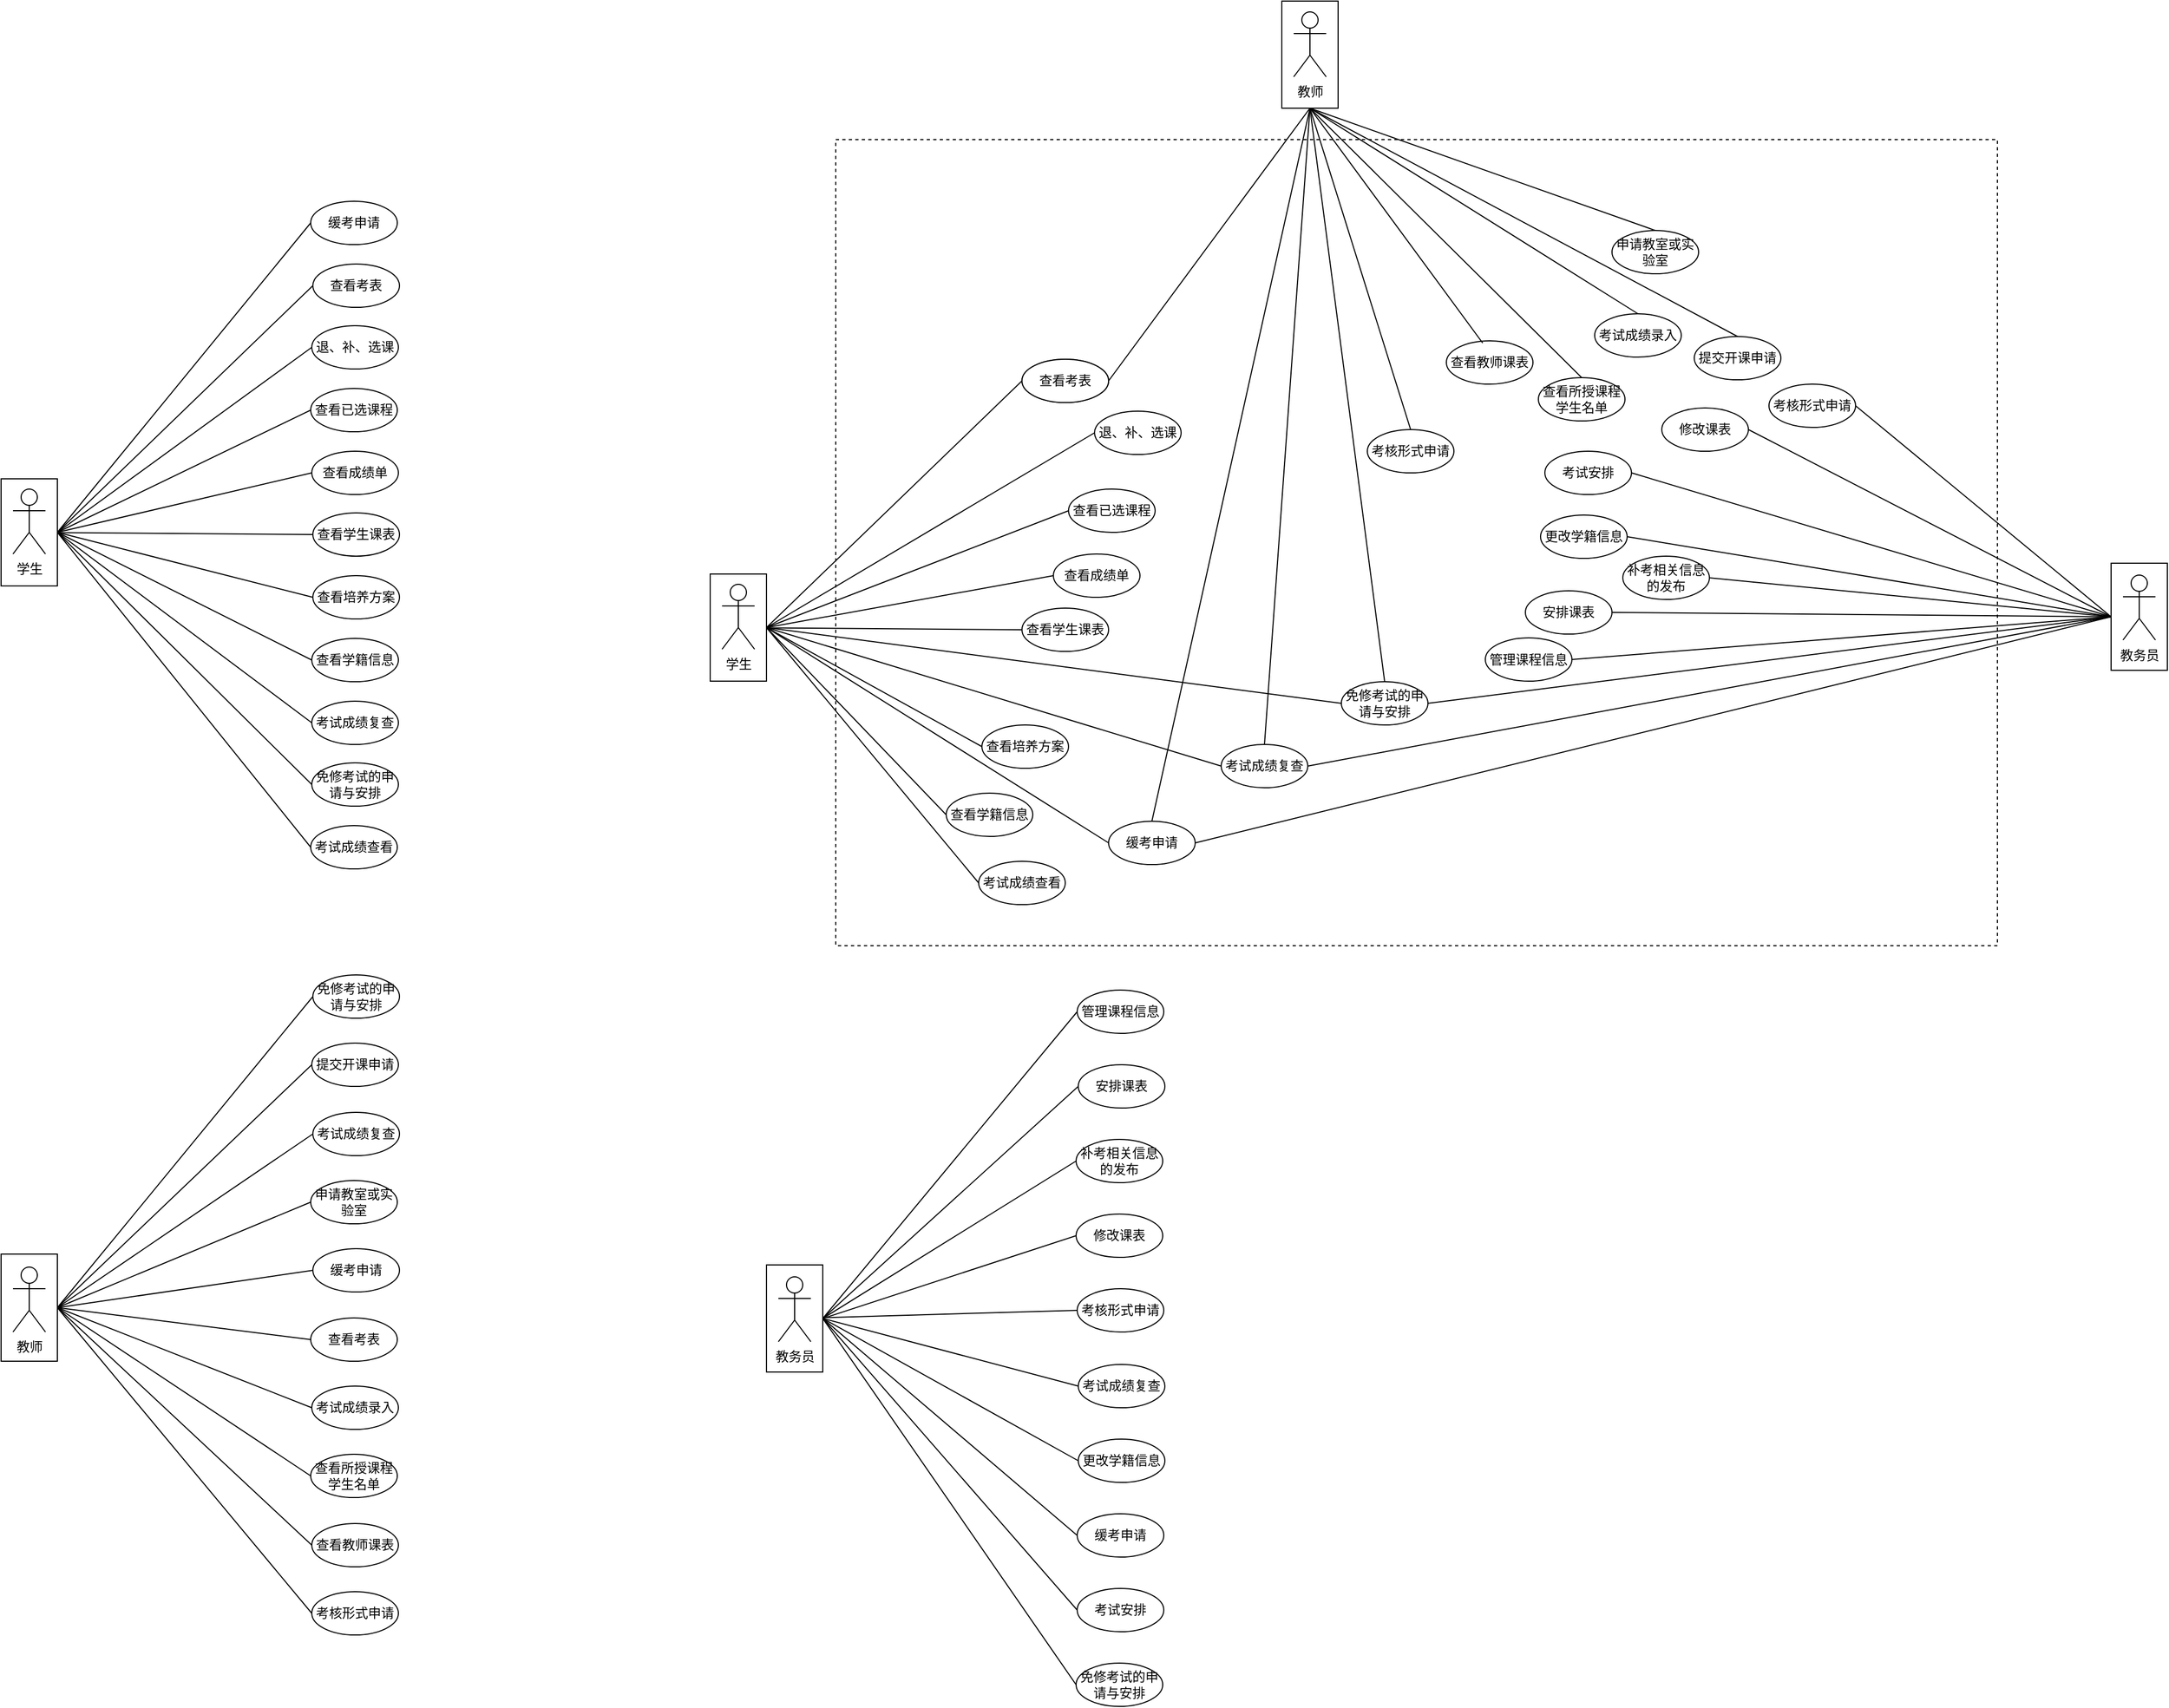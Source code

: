 <mxfile version="14.1.1" type="device"><diagram id="Uk2yM5I7msm4hZq6CL0F" name="Page-1"><mxGraphModel dx="3850" dy="2245" grid="0" gridSize="10" guides="1" tooltips="1" connect="1" arrows="1" fold="1" page="0" pageScale="1" pageWidth="827" pageHeight="1169" math="0" shadow="0"><root><mxCell id="0"/><mxCell id="1" parent="0"/><mxCell id="kk_BrQVL0HhTNiZQEXrp-190" value="" style="rounded=0;whiteSpace=wrap;html=1;gradientColor=none;dashed=1;" vertex="1" parent="1"><mxGeometry x="-1246" y="-783" width="1073" height="745" as="geometry"/></mxCell><mxCell id="kk_BrQVL0HhTNiZQEXrp-70" value="" style="rounded=0;whiteSpace=wrap;html=1;gradientColor=none;" vertex="1" parent="1"><mxGeometry x="-1310" y="257" width="52" height="99" as="geometry"/></mxCell><mxCell id="kk_BrQVL0HhTNiZQEXrp-68" value="" style="rounded=0;whiteSpace=wrap;html=1;gradientColor=none;" vertex="1" parent="1"><mxGeometry x="-2017" y="-469.5" width="52" height="99" as="geometry"/></mxCell><mxCell id="kk_BrQVL0HhTNiZQEXrp-57" value="" style="rounded=0;whiteSpace=wrap;html=1;gradientColor=none;" vertex="1" parent="1"><mxGeometry x="-2017" y="247" width="52" height="99" as="geometry"/></mxCell><mxCell id="kk_BrQVL0HhTNiZQEXrp-1" value="学生&lt;br&gt;" style="shape=umlActor;verticalLabelPosition=bottom;verticalAlign=top;html=1;outlineConnect=0;" vertex="1" parent="1"><mxGeometry x="-2006" y="-460" width="30" height="60" as="geometry"/></mxCell><mxCell id="kk_BrQVL0HhTNiZQEXrp-3" value="教师&lt;br&gt;" style="shape=umlActor;verticalLabelPosition=bottom;verticalAlign=top;html=1;outlineConnect=0;" vertex="1" parent="1"><mxGeometry x="-2006" y="259" width="30" height="60" as="geometry"/></mxCell><mxCell id="kk_BrQVL0HhTNiZQEXrp-5" value="教务员" style="shape=umlActor;verticalLabelPosition=bottom;verticalAlign=top;html=1;outlineConnect=0;" vertex="1" parent="1"><mxGeometry x="-1299" y="268" width="30" height="60" as="geometry"/></mxCell><mxCell id="kk_BrQVL0HhTNiZQEXrp-6" value="退、补、选课" style="ellipse;whiteSpace=wrap;html=1;" vertex="1" parent="1"><mxGeometry x="-1730" y="-611" width="80" height="40" as="geometry"/></mxCell><mxCell id="kk_BrQVL0HhTNiZQEXrp-7" value="查看已选课程" style="ellipse;whiteSpace=wrap;html=1;" vertex="1" parent="1"><mxGeometry x="-1731" y="-553" width="80" height="40" as="geometry"/></mxCell><mxCell id="kk_BrQVL0HhTNiZQEXrp-8" value="申请教室或实验室" style="ellipse;whiteSpace=wrap;html=1;flipV=1;flipH=0;" vertex="1" parent="1"><mxGeometry x="-1731" y="179" width="80" height="40" as="geometry"/></mxCell><mxCell id="kk_BrQVL0HhTNiZQEXrp-9" value="管理课程信息" style="ellipse;whiteSpace=wrap;html=1;" vertex="1" parent="1"><mxGeometry x="-1023" y="3" width="80" height="40" as="geometry"/></mxCell><mxCell id="kk_BrQVL0HhTNiZQEXrp-10" value="提交开课申请" style="ellipse;whiteSpace=wrap;html=1;flipV=1;flipH=0;" vertex="1" parent="1"><mxGeometry x="-1730" y="52" width="80" height="40" as="geometry"/></mxCell><mxCell id="kk_BrQVL0HhTNiZQEXrp-11" value="安排课表" style="ellipse;whiteSpace=wrap;html=1;" vertex="1" parent="1"><mxGeometry x="-1022" y="72" width="80" height="40" as="geometry"/></mxCell><mxCell id="kk_BrQVL0HhTNiZQEXrp-12" value="查看所授课程学生名单" style="ellipse;whiteSpace=wrap;html=1;flipV=1;flipH=0;" vertex="1" parent="1"><mxGeometry x="-1731" y="432" width="80" height="40" as="geometry"/></mxCell><mxCell id="kk_BrQVL0HhTNiZQEXrp-14" value="查看学生课表&lt;span style=&quot;color: rgba(0 , 0 , 0 , 0) ; font-family: monospace ; font-size: 0px&quot;&gt;%3CmxGraphModel%3E%3Croot%3E%3CmxCell%20id%3D%220%22%2F%3E%3CmxCell%20id%3D%221%22%20parent%3D%220%22%2F%3E%3CmxCell%20id%3D%222%22%20value%3D%22%E5%AE%89%E6%8E%92%E8%AF%BE%E8%A1%A8%22%20style%3D%22ellipse%3BwhiteSpace%3Dwrap%3Bhtml%3D1%3B%22%20vertex%3D%221%22%20parent%3D%221%22%3E%3CmxGeometry%20x%3D%22-1761%22%20y%3D%2236%22%20width%3D%2280%22%20height%3D%2240%22%20as%3D%22geometry%22%2F%3E%3C%2FmxCell%3E%3C%2Froot%3E%3C%2FmxGraphModel%3E&lt;/span&gt;" style="ellipse;whiteSpace=wrap;html=1;" vertex="1" parent="1"><mxGeometry x="-1729" y="-438" width="80" height="40" as="geometry"/></mxCell><mxCell id="kk_BrQVL0HhTNiZQEXrp-15" value="查看教师课表" style="ellipse;whiteSpace=wrap;html=1;flipV=1;flipH=0;" vertex="1" parent="1"><mxGeometry x="-1730" y="496" width="80" height="40" as="geometry"/></mxCell><mxCell id="kk_BrQVL0HhTNiZQEXrp-16" value="修改课表" style="ellipse;whiteSpace=wrap;html=1;" vertex="1" parent="1"><mxGeometry x="-1024" y="210" width="80" height="40" as="geometry"/></mxCell><mxCell id="kk_BrQVL0HhTNiZQEXrp-31" value="考试安排" style="ellipse;whiteSpace=wrap;html=1;" vertex="1" parent="1"><mxGeometry x="-1023" y="556" width="80" height="40" as="geometry"/></mxCell><mxCell id="kk_BrQVL0HhTNiZQEXrp-32" value="考核形式申请&lt;span style=&quot;color: rgba(0 , 0 , 0 , 0) ; font-family: monospace ; font-size: 0px&quot;&gt;%3CmxGraphModel%3E%3Croot%3E%3CmxCell%20id%3D%220%22%2F%3E%3CmxCell%20id%3D%221%22%20parent%3D%220%22%2F%3E%3CmxCell%20id%3D%222%22%20value%3D%22%E4%BF%AE%E6%94%B9%E8%AF%BE%E8%A1%A8%22%20style%3D%22ellipse%3BwhiteSpace%3Dwrap%3Bhtml%3D1%3B%22%20vertex%3D%221%22%20parent%3D%221%22%3E%3CmxGeometry%20x%3D%22-1739%22%20y%3D%22288%22%20width%3D%2280%22%20height%3D%2240%22%20as%3D%22geometry%22%2F%3E%3C%2FmxCell%3E%3C%2Froot%3E%3C%2FmxGraphModel%3E&lt;/span&gt;" style="ellipse;whiteSpace=wrap;html=1;flipV=1;flipH=0;" vertex="1" parent="1"><mxGeometry x="-1730" y="559" width="80" height="40" as="geometry"/></mxCell><mxCell id="kk_BrQVL0HhTNiZQEXrp-33" value="缓考申请" style="ellipse;whiteSpace=wrap;html=1;" vertex="1" parent="1"><mxGeometry x="-1731" y="-726" width="80" height="40" as="geometry"/></mxCell><mxCell id="kk_BrQVL0HhTNiZQEXrp-34" value="考试成绩录入" style="ellipse;whiteSpace=wrap;html=1;flipV=1;flipH=0;" vertex="1" parent="1"><mxGeometry x="-1730" y="369" width="80" height="40" as="geometry"/></mxCell><mxCell id="kk_BrQVL0HhTNiZQEXrp-35" value="考试成绩查看" style="ellipse;whiteSpace=wrap;html=1;" vertex="1" parent="1"><mxGeometry x="-1731" y="-149" width="80" height="40" as="geometry"/></mxCell><mxCell id="kk_BrQVL0HhTNiZQEXrp-36" value="考试成绩复查" style="ellipse;whiteSpace=wrap;html=1;" vertex="1" parent="1"><mxGeometry x="-1730" y="-264" width="80" height="40" as="geometry"/></mxCell><mxCell id="kk_BrQVL0HhTNiZQEXrp-37" value="查看考表" style="ellipse;whiteSpace=wrap;html=1;" vertex="1" parent="1"><mxGeometry x="-1729" y="-668" width="80" height="40" as="geometry"/></mxCell><mxCell id="kk_BrQVL0HhTNiZQEXrp-38" value="补考相关信息的发布" style="ellipse;whiteSpace=wrap;html=1;" vertex="1" parent="1"><mxGeometry x="-1024" y="141" width="80" height="40" as="geometry"/></mxCell><mxCell id="kk_BrQVL0HhTNiZQEXrp-39" value="免修考试的申请与安排" style="ellipse;whiteSpace=wrap;html=1;" vertex="1" parent="1"><mxGeometry x="-1730" y="-207" width="80" height="40" as="geometry"/></mxCell><mxCell id="kk_BrQVL0HhTNiZQEXrp-40" value="查看学籍信息" style="ellipse;whiteSpace=wrap;html=1;" vertex="1" parent="1"><mxGeometry x="-1730" y="-322" width="80" height="40" as="geometry"/></mxCell><mxCell id="kk_BrQVL0HhTNiZQEXrp-41" value="更改学籍信息" style="ellipse;whiteSpace=wrap;html=1;" vertex="1" parent="1"><mxGeometry x="-1022" y="418" width="80" height="40" as="geometry"/></mxCell><mxCell id="kk_BrQVL0HhTNiZQEXrp-42" value="查看培养方案" style="ellipse;whiteSpace=wrap;html=1;" vertex="1" parent="1"><mxGeometry x="-1729" y="-380" width="80" height="40" as="geometry"/></mxCell><mxCell id="kk_BrQVL0HhTNiZQEXrp-43" value="查看成绩单" style="ellipse;whiteSpace=wrap;html=1;" vertex="1" parent="1"><mxGeometry x="-1730" y="-495" width="80" height="40" as="geometry"/></mxCell><mxCell id="kk_BrQVL0HhTNiZQEXrp-45" value="免修考试的申请与安排" style="ellipse;whiteSpace=wrap;html=1;flipV=1;flipH=0;" vertex="1" parent="1"><mxGeometry x="-1729" y="-11" width="80" height="40" as="geometry"/></mxCell><mxCell id="kk_BrQVL0HhTNiZQEXrp-46" value="免修考试的申请与安排" style="ellipse;whiteSpace=wrap;html=1;" vertex="1" parent="1"><mxGeometry x="-1024" y="625" width="80" height="40" as="geometry"/></mxCell><mxCell id="kk_BrQVL0HhTNiZQEXrp-47" value="考试成绩复查" style="ellipse;whiteSpace=wrap;html=1;flipV=1;flipH=0;" vertex="1" parent="1"><mxGeometry x="-1729" y="116" width="80" height="40" as="geometry"/></mxCell><mxCell id="kk_BrQVL0HhTNiZQEXrp-49" value="考试成绩复查" style="ellipse;whiteSpace=wrap;html=1;" vertex="1" parent="1"><mxGeometry x="-1022" y="349" width="80" height="40" as="geometry"/></mxCell><mxCell id="kk_BrQVL0HhTNiZQEXrp-50" value="查看考表" style="ellipse;whiteSpace=wrap;html=1;flipV=1;flipH=0;" vertex="1" parent="1"><mxGeometry x="-1731" y="306" width="80" height="40" as="geometry"/></mxCell><mxCell id="kk_BrQVL0HhTNiZQEXrp-51" value="缓考申请" style="ellipse;whiteSpace=wrap;html=1;flipV=1;flipH=0;" vertex="1" parent="1"><mxGeometry x="-1729" y="242" width="80" height="40" as="geometry"/></mxCell><mxCell id="kk_BrQVL0HhTNiZQEXrp-52" value="缓考申请" style="ellipse;whiteSpace=wrap;html=1;" vertex="1" parent="1"><mxGeometry x="-1023" y="487" width="80" height="40" as="geometry"/></mxCell><mxCell id="kk_BrQVL0HhTNiZQEXrp-53" value="考核形式申请&lt;span style=&quot;color: rgba(0 , 0 , 0 , 0) ; font-family: monospace ; font-size: 0px&quot;&gt;%3CmxGraphModel%3E%3Croot%3E%3CmxCell%20id%3D%220%22%2F%3E%3CmxCell%20id%3D%221%22%20parent%3D%220%22%2F%3E%3CmxCell%20id%3D%222%22%20value%3D%22%E4%BF%AE%E6%94%B9%E8%AF%BE%E8%A1%A8%22%20style%3D%22ellipse%3BwhiteSpace%3Dwrap%3Bhtml%3D1%3B%22%20vertex%3D%221%22%20parent%3D%221%22%3E%3CmxGeometry%20x%3D%22-1739%22%20y%3D%22288%22%20width%3D%2280%22%20height%3D%2240%22%20as%3D%22geometry%22%2F%3E%3C%2FmxCell%3E%3C%2Froot%3E%3C%2FmxGraphModel%3E&lt;/span&gt;" style="ellipse;whiteSpace=wrap;html=1;" vertex="1" parent="1"><mxGeometry x="-1023" y="279" width="80" height="40" as="geometry"/></mxCell><mxCell id="kk_BrQVL0HhTNiZQEXrp-58" value="" style="endArrow=none;html=1;exitX=1;exitY=0.5;exitDx=0;exitDy=0;entryX=0;entryY=0.5;entryDx=0;entryDy=0;" edge="1" parent="1" source="kk_BrQVL0HhTNiZQEXrp-57" target="kk_BrQVL0HhTNiZQEXrp-45"><mxGeometry width="50" height="50" relative="1" as="geometry"><mxPoint x="-1624" y="291" as="sourcePoint"/><mxPoint x="-1574" y="241" as="targetPoint"/></mxGeometry></mxCell><mxCell id="kk_BrQVL0HhTNiZQEXrp-59" value="" style="endArrow=none;html=1;exitX=1;exitY=0.5;exitDx=0;exitDy=0;entryX=0;entryY=0.5;entryDx=0;entryDy=0;" edge="1" parent="1" source="kk_BrQVL0HhTNiZQEXrp-57" target="kk_BrQVL0HhTNiZQEXrp-10"><mxGeometry width="50" height="50" relative="1" as="geometry"><mxPoint x="-1955.0" y="306.5" as="sourcePoint"/><mxPoint x="-1719" y="19" as="targetPoint"/></mxGeometry></mxCell><mxCell id="kk_BrQVL0HhTNiZQEXrp-60" value="" style="endArrow=none;html=1;exitX=1;exitY=0.5;exitDx=0;exitDy=0;entryX=0;entryY=0.5;entryDx=0;entryDy=0;" edge="1" parent="1" source="kk_BrQVL0HhTNiZQEXrp-57" target="kk_BrQVL0HhTNiZQEXrp-47"><mxGeometry width="50" height="50" relative="1" as="geometry"><mxPoint x="-1955.0" y="306.5" as="sourcePoint"/><mxPoint x="-1720.0" y="82" as="targetPoint"/></mxGeometry></mxCell><mxCell id="kk_BrQVL0HhTNiZQEXrp-61" value="" style="endArrow=none;html=1;exitX=1;exitY=0.5;exitDx=0;exitDy=0;entryX=0;entryY=0.5;entryDx=0;entryDy=0;" edge="1" parent="1" source="kk_BrQVL0HhTNiZQEXrp-57" target="kk_BrQVL0HhTNiZQEXrp-8"><mxGeometry width="50" height="50" relative="1" as="geometry"><mxPoint x="-1945.0" y="316.5" as="sourcePoint"/><mxPoint x="-1710.0" y="92" as="targetPoint"/></mxGeometry></mxCell><mxCell id="kk_BrQVL0HhTNiZQEXrp-62" value="" style="endArrow=none;html=1;exitX=1;exitY=0.5;exitDx=0;exitDy=0;entryX=0;entryY=0.5;entryDx=0;entryDy=0;" edge="1" parent="1" source="kk_BrQVL0HhTNiZQEXrp-57" target="kk_BrQVL0HhTNiZQEXrp-51"><mxGeometry width="50" height="50" relative="1" as="geometry"><mxPoint x="-1935.0" y="326.5" as="sourcePoint"/><mxPoint x="-1700.0" y="102" as="targetPoint"/></mxGeometry></mxCell><mxCell id="kk_BrQVL0HhTNiZQEXrp-63" value="" style="endArrow=none;html=1;exitX=1;exitY=0.5;exitDx=0;exitDy=0;entryX=0;entryY=0.5;entryDx=0;entryDy=0;" edge="1" parent="1" source="kk_BrQVL0HhTNiZQEXrp-57" target="kk_BrQVL0HhTNiZQEXrp-50"><mxGeometry width="50" height="50" relative="1" as="geometry"><mxPoint x="-1925.0" y="336.5" as="sourcePoint"/><mxPoint x="-1690.0" y="112" as="targetPoint"/></mxGeometry></mxCell><mxCell id="kk_BrQVL0HhTNiZQEXrp-64" value="" style="endArrow=none;html=1;exitX=1;exitY=0.5;exitDx=0;exitDy=0;entryX=0;entryY=0.5;entryDx=0;entryDy=0;" edge="1" parent="1" source="kk_BrQVL0HhTNiZQEXrp-57" target="kk_BrQVL0HhTNiZQEXrp-34"><mxGeometry width="50" height="50" relative="1" as="geometry"><mxPoint x="-1915.0" y="346.5" as="sourcePoint"/><mxPoint x="-1680.0" y="122" as="targetPoint"/></mxGeometry></mxCell><mxCell id="kk_BrQVL0HhTNiZQEXrp-65" value="" style="endArrow=none;html=1;exitX=1;exitY=0.5;exitDx=0;exitDy=0;entryX=0;entryY=0.5;entryDx=0;entryDy=0;" edge="1" parent="1" source="kk_BrQVL0HhTNiZQEXrp-57" target="kk_BrQVL0HhTNiZQEXrp-12"><mxGeometry width="50" height="50" relative="1" as="geometry"><mxPoint x="-1905.0" y="356.5" as="sourcePoint"/><mxPoint x="-1670.0" y="132" as="targetPoint"/></mxGeometry></mxCell><mxCell id="kk_BrQVL0HhTNiZQEXrp-66" value="" style="endArrow=none;html=1;exitX=1;exitY=0.5;exitDx=0;exitDy=0;entryX=0;entryY=0.5;entryDx=0;entryDy=0;" edge="1" parent="1" source="kk_BrQVL0HhTNiZQEXrp-57" target="kk_BrQVL0HhTNiZQEXrp-15"><mxGeometry width="50" height="50" relative="1" as="geometry"><mxPoint x="-1895.0" y="366.5" as="sourcePoint"/><mxPoint x="-1660.0" y="142" as="targetPoint"/></mxGeometry></mxCell><mxCell id="kk_BrQVL0HhTNiZQEXrp-67" value="" style="endArrow=none;html=1;exitX=1;exitY=0.5;exitDx=0;exitDy=0;entryX=0;entryY=0.5;entryDx=0;entryDy=0;" edge="1" parent="1" source="kk_BrQVL0HhTNiZQEXrp-57" target="kk_BrQVL0HhTNiZQEXrp-32"><mxGeometry width="50" height="50" relative="1" as="geometry"><mxPoint x="-1885.0" y="376.5" as="sourcePoint"/><mxPoint x="-1650.0" y="152" as="targetPoint"/></mxGeometry></mxCell><mxCell id="kk_BrQVL0HhTNiZQEXrp-72" value="" style="endArrow=none;html=1;exitX=1;exitY=0.5;exitDx=0;exitDy=0;entryX=0;entryY=0.5;entryDx=0;entryDy=0;" edge="1" parent="1" source="kk_BrQVL0HhTNiZQEXrp-68" target="kk_BrQVL0HhTNiZQEXrp-33"><mxGeometry width="50" height="50" relative="1" as="geometry"><mxPoint x="-1664" y="-444" as="sourcePoint"/><mxPoint x="-1614" y="-494" as="targetPoint"/></mxGeometry></mxCell><mxCell id="kk_BrQVL0HhTNiZQEXrp-74" value="" style="endArrow=none;html=1;entryX=0;entryY=0.5;entryDx=0;entryDy=0;exitX=1;exitY=0.5;exitDx=0;exitDy=0;" edge="1" parent="1" source="kk_BrQVL0HhTNiZQEXrp-68" target="kk_BrQVL0HhTNiZQEXrp-37"><mxGeometry width="50" height="50" relative="1" as="geometry"><mxPoint x="-1955" y="-381" as="sourcePoint"/><mxPoint x="-1721" y="-696.0" as="targetPoint"/></mxGeometry></mxCell><mxCell id="kk_BrQVL0HhTNiZQEXrp-75" value="" style="endArrow=none;html=1;exitX=1;exitY=0.5;exitDx=0;exitDy=0;entryX=0;entryY=0.5;entryDx=0;entryDy=0;" edge="1" parent="1" source="kk_BrQVL0HhTNiZQEXrp-68" target="kk_BrQVL0HhTNiZQEXrp-6"><mxGeometry width="50" height="50" relative="1" as="geometry"><mxPoint x="-1945.0" y="-400" as="sourcePoint"/><mxPoint x="-1711" y="-686.0" as="targetPoint"/></mxGeometry></mxCell><mxCell id="kk_BrQVL0HhTNiZQEXrp-76" value="" style="endArrow=none;html=1;exitX=1;exitY=0.5;exitDx=0;exitDy=0;entryX=0;entryY=0.5;entryDx=0;entryDy=0;" edge="1" parent="1" source="kk_BrQVL0HhTNiZQEXrp-68" target="kk_BrQVL0HhTNiZQEXrp-7"><mxGeometry width="50" height="50" relative="1" as="geometry"><mxPoint x="-1935.0" y="-390" as="sourcePoint"/><mxPoint x="-1701" y="-676.0" as="targetPoint"/></mxGeometry></mxCell><mxCell id="kk_BrQVL0HhTNiZQEXrp-77" value="" style="endArrow=none;html=1;exitX=1;exitY=0.5;exitDx=0;exitDy=0;entryX=0;entryY=0.5;entryDx=0;entryDy=0;" edge="1" parent="1" source="kk_BrQVL0HhTNiZQEXrp-68" target="kk_BrQVL0HhTNiZQEXrp-43"><mxGeometry width="50" height="50" relative="1" as="geometry"><mxPoint x="-1925.0" y="-380" as="sourcePoint"/><mxPoint x="-1691" y="-666.0" as="targetPoint"/></mxGeometry></mxCell><mxCell id="kk_BrQVL0HhTNiZQEXrp-78" value="" style="endArrow=none;html=1;entryX=0;entryY=0.5;entryDx=0;entryDy=0;" edge="1" parent="1" source="kk_BrQVL0HhTNiZQEXrp-68" target="kk_BrQVL0HhTNiZQEXrp-14"><mxGeometry width="50" height="50" relative="1" as="geometry"><mxPoint x="-1915.0" y="-370" as="sourcePoint"/><mxPoint x="-1681" y="-656.0" as="targetPoint"/></mxGeometry></mxCell><mxCell id="kk_BrQVL0HhTNiZQEXrp-79" value="" style="endArrow=none;html=1;exitX=1;exitY=0.5;exitDx=0;exitDy=0;entryX=0;entryY=0.5;entryDx=0;entryDy=0;" edge="1" parent="1" source="kk_BrQVL0HhTNiZQEXrp-68" target="kk_BrQVL0HhTNiZQEXrp-42"><mxGeometry width="50" height="50" relative="1" as="geometry"><mxPoint x="-1905.0" y="-360" as="sourcePoint"/><mxPoint x="-1671" y="-646.0" as="targetPoint"/></mxGeometry></mxCell><mxCell id="kk_BrQVL0HhTNiZQEXrp-80" value="" style="endArrow=none;html=1;exitX=1;exitY=0.5;exitDx=0;exitDy=0;entryX=0;entryY=0.5;entryDx=0;entryDy=0;" edge="1" parent="1" source="kk_BrQVL0HhTNiZQEXrp-68" target="kk_BrQVL0HhTNiZQEXrp-40"><mxGeometry width="50" height="50" relative="1" as="geometry"><mxPoint x="-1895.0" y="-350" as="sourcePoint"/><mxPoint x="-1661" y="-636.0" as="targetPoint"/></mxGeometry></mxCell><mxCell id="kk_BrQVL0HhTNiZQEXrp-81" value="" style="endArrow=none;html=1;exitX=1;exitY=0.5;exitDx=0;exitDy=0;entryX=0;entryY=0.5;entryDx=0;entryDy=0;" edge="1" parent="1" source="kk_BrQVL0HhTNiZQEXrp-68" target="kk_BrQVL0HhTNiZQEXrp-36"><mxGeometry width="50" height="50" relative="1" as="geometry"><mxPoint x="-1885.0" y="-340" as="sourcePoint"/><mxPoint x="-1753" y="-257" as="targetPoint"/></mxGeometry></mxCell><mxCell id="kk_BrQVL0HhTNiZQEXrp-82" value="" style="endArrow=none;html=1;exitX=1;exitY=0.5;exitDx=0;exitDy=0;entryX=0;entryY=0.5;entryDx=0;entryDy=0;" edge="1" parent="1" source="kk_BrQVL0HhTNiZQEXrp-68" target="kk_BrQVL0HhTNiZQEXrp-39"><mxGeometry width="50" height="50" relative="1" as="geometry"><mxPoint x="-1875.0" y="-330" as="sourcePoint"/><mxPoint x="-1641" y="-616.0" as="targetPoint"/></mxGeometry></mxCell><mxCell id="kk_BrQVL0HhTNiZQEXrp-83" value="" style="endArrow=none;html=1;exitX=1;exitY=0.5;exitDx=0;exitDy=0;entryX=0;entryY=0.5;entryDx=0;entryDy=0;" edge="1" parent="1" source="kk_BrQVL0HhTNiZQEXrp-68" target="kk_BrQVL0HhTNiZQEXrp-35"><mxGeometry width="50" height="50" relative="1" as="geometry"><mxPoint x="-1865.0" y="-320" as="sourcePoint"/><mxPoint x="-1631" y="-606.0" as="targetPoint"/></mxGeometry></mxCell><mxCell id="kk_BrQVL0HhTNiZQEXrp-85" value="" style="endArrow=none;html=1;exitX=1;exitY=0.5;exitDx=0;exitDy=0;entryX=0;entryY=0.5;entryDx=0;entryDy=0;" edge="1" parent="1" source="kk_BrQVL0HhTNiZQEXrp-70" target="kk_BrQVL0HhTNiZQEXrp-9"><mxGeometry width="50" height="50" relative="1" as="geometry"><mxPoint x="-1165" y="366" as="sourcePoint"/><mxPoint x="-1115" y="316" as="targetPoint"/></mxGeometry></mxCell><mxCell id="kk_BrQVL0HhTNiZQEXrp-86" value="" style="endArrow=none;html=1;exitX=1;exitY=0.5;exitDx=0;exitDy=0;entryX=0;entryY=0.5;entryDx=0;entryDy=0;" edge="1" parent="1" source="kk_BrQVL0HhTNiZQEXrp-70" target="kk_BrQVL0HhTNiZQEXrp-11"><mxGeometry width="50" height="50" relative="1" as="geometry"><mxPoint x="-1248.0" y="316.5" as="sourcePoint"/><mxPoint x="-1013.0" y="33" as="targetPoint"/></mxGeometry></mxCell><mxCell id="kk_BrQVL0HhTNiZQEXrp-87" value="" style="endArrow=none;html=1;exitX=1;exitY=0.5;exitDx=0;exitDy=0;entryX=0;entryY=0.5;entryDx=0;entryDy=0;" edge="1" parent="1" source="kk_BrQVL0HhTNiZQEXrp-70" target="kk_BrQVL0HhTNiZQEXrp-38"><mxGeometry width="50" height="50" relative="1" as="geometry"><mxPoint x="-1238.0" y="326.5" as="sourcePoint"/><mxPoint x="-1003.0" y="43" as="targetPoint"/></mxGeometry></mxCell><mxCell id="kk_BrQVL0HhTNiZQEXrp-88" value="" style="endArrow=none;html=1;exitX=1;exitY=0.5;exitDx=0;exitDy=0;entryX=0;entryY=0.5;entryDx=0;entryDy=0;" edge="1" parent="1" source="kk_BrQVL0HhTNiZQEXrp-70" target="kk_BrQVL0HhTNiZQEXrp-16"><mxGeometry width="50" height="50" relative="1" as="geometry"><mxPoint x="-1228.0" y="336.5" as="sourcePoint"/><mxPoint x="-993.0" y="53" as="targetPoint"/></mxGeometry></mxCell><mxCell id="kk_BrQVL0HhTNiZQEXrp-89" value="" style="endArrow=none;html=1;entryX=0;entryY=0.5;entryDx=0;entryDy=0;" edge="1" parent="1" source="kk_BrQVL0HhTNiZQEXrp-70" target="kk_BrQVL0HhTNiZQEXrp-53"><mxGeometry width="50" height="50" relative="1" as="geometry"><mxPoint x="-1218.0" y="346.5" as="sourcePoint"/><mxPoint x="-983.0" y="63" as="targetPoint"/></mxGeometry></mxCell><mxCell id="kk_BrQVL0HhTNiZQEXrp-90" value="" style="endArrow=none;html=1;exitX=1;exitY=0.5;exitDx=0;exitDy=0;entryX=0;entryY=0.5;entryDx=0;entryDy=0;" edge="1" parent="1" source="kk_BrQVL0HhTNiZQEXrp-70" target="kk_BrQVL0HhTNiZQEXrp-49"><mxGeometry width="50" height="50" relative="1" as="geometry"><mxPoint x="-1208.0" y="356.5" as="sourcePoint"/><mxPoint x="-973.0" y="73" as="targetPoint"/></mxGeometry></mxCell><mxCell id="kk_BrQVL0HhTNiZQEXrp-91" value="" style="endArrow=none;html=1;exitX=1;exitY=0.5;exitDx=0;exitDy=0;entryX=0;entryY=0.5;entryDx=0;entryDy=0;" edge="1" parent="1" source="kk_BrQVL0HhTNiZQEXrp-70" target="kk_BrQVL0HhTNiZQEXrp-41"><mxGeometry width="50" height="50" relative="1" as="geometry"><mxPoint x="-1198.0" y="366.5" as="sourcePoint"/><mxPoint x="-963.0" y="83" as="targetPoint"/></mxGeometry></mxCell><mxCell id="kk_BrQVL0HhTNiZQEXrp-92" value="" style="endArrow=none;html=1;exitX=1;exitY=0.5;exitDx=0;exitDy=0;entryX=0;entryY=0.5;entryDx=0;entryDy=0;" edge="1" parent="1" source="kk_BrQVL0HhTNiZQEXrp-70" target="kk_BrQVL0HhTNiZQEXrp-52"><mxGeometry width="50" height="50" relative="1" as="geometry"><mxPoint x="-1188.0" y="376.5" as="sourcePoint"/><mxPoint x="-953.0" y="93" as="targetPoint"/></mxGeometry></mxCell><mxCell id="kk_BrQVL0HhTNiZQEXrp-93" value="" style="endArrow=none;html=1;exitX=1;exitY=0.5;exitDx=0;exitDy=0;entryX=0;entryY=0.5;entryDx=0;entryDy=0;" edge="1" parent="1" source="kk_BrQVL0HhTNiZQEXrp-70" target="kk_BrQVL0HhTNiZQEXrp-31"><mxGeometry width="50" height="50" relative="1" as="geometry"><mxPoint x="-1178.0" y="386.5" as="sourcePoint"/><mxPoint x="-943.0" y="103" as="targetPoint"/></mxGeometry></mxCell><mxCell id="kk_BrQVL0HhTNiZQEXrp-94" value="" style="endArrow=none;html=1;exitX=1;exitY=0.5;exitDx=0;exitDy=0;entryX=0;entryY=0.5;entryDx=0;entryDy=0;" edge="1" parent="1" source="kk_BrQVL0HhTNiZQEXrp-70" target="kk_BrQVL0HhTNiZQEXrp-46"><mxGeometry width="50" height="50" relative="1" as="geometry"><mxPoint x="-1168.0" y="396.5" as="sourcePoint"/><mxPoint x="-933.0" y="113" as="targetPoint"/></mxGeometry></mxCell><mxCell id="kk_BrQVL0HhTNiZQEXrp-95" value="" style="rounded=0;whiteSpace=wrap;html=1;gradientColor=none;" vertex="1" parent="1"><mxGeometry x="-68" y="-391.5" width="52" height="99" as="geometry"/></mxCell><mxCell id="kk_BrQVL0HhTNiZQEXrp-96" value="" style="rounded=0;whiteSpace=wrap;html=1;gradientColor=none;" vertex="1" parent="1"><mxGeometry x="-1362" y="-381.5" width="52" height="99" as="geometry"/></mxCell><mxCell id="kk_BrQVL0HhTNiZQEXrp-98" value="学生&lt;br&gt;" style="shape=umlActor;verticalLabelPosition=bottom;verticalAlign=top;html=1;outlineConnect=0;" vertex="1" parent="1"><mxGeometry x="-1351" y="-372" width="30" height="60" as="geometry"/></mxCell><mxCell id="kk_BrQVL0HhTNiZQEXrp-100" value="教务员" style="shape=umlActor;verticalLabelPosition=bottom;verticalAlign=top;html=1;outlineConnect=0;" vertex="1" parent="1"><mxGeometry x="-57" y="-380.5" width="30" height="60" as="geometry"/></mxCell><mxCell id="kk_BrQVL0HhTNiZQEXrp-101" value="退、补、选课" style="ellipse;whiteSpace=wrap;html=1;" vertex="1" parent="1"><mxGeometry x="-1007" y="-532" width="80" height="40" as="geometry"/></mxCell><mxCell id="kk_BrQVL0HhTNiZQEXrp-102" value="查看已选课程" style="ellipse;whiteSpace=wrap;html=1;" vertex="1" parent="1"><mxGeometry x="-1031" y="-460" width="80" height="40" as="geometry"/></mxCell><mxCell id="kk_BrQVL0HhTNiZQEXrp-104" value="管理课程信息" style="ellipse;whiteSpace=wrap;html=1;" vertex="1" parent="1"><mxGeometry x="-646" y="-322.5" width="80" height="40" as="geometry"/></mxCell><mxCell id="kk_BrQVL0HhTNiZQEXrp-106" value="安排课表" style="ellipse;whiteSpace=wrap;html=1;" vertex="1" parent="1"><mxGeometry x="-609" y="-366" width="80" height="40" as="geometry"/></mxCell><mxCell id="kk_BrQVL0HhTNiZQEXrp-108" value="查看学生课表&lt;span style=&quot;color: rgba(0 , 0 , 0 , 0) ; font-family: monospace ; font-size: 0px&quot;&gt;%3CmxGraphModel%3E%3Croot%3E%3CmxCell%20id%3D%220%22%2F%3E%3CmxCell%20id%3D%221%22%20parent%3D%220%22%2F%3E%3CmxCell%20id%3D%222%22%20value%3D%22%E5%AE%89%E6%8E%92%E8%AF%BE%E8%A1%A8%22%20style%3D%22ellipse%3BwhiteSpace%3Dwrap%3Bhtml%3D1%3B%22%20vertex%3D%221%22%20parent%3D%221%22%3E%3CmxGeometry%20x%3D%22-1761%22%20y%3D%2236%22%20width%3D%2280%22%20height%3D%2240%22%20as%3D%22geometry%22%2F%3E%3C%2FmxCell%3E%3C%2Froot%3E%3C%2FmxGraphModel%3E&lt;/span&gt;" style="ellipse;whiteSpace=wrap;html=1;" vertex="1" parent="1"><mxGeometry x="-1074" y="-350" width="80" height="40" as="geometry"/></mxCell><mxCell id="kk_BrQVL0HhTNiZQEXrp-110" value="修改课表" style="ellipse;whiteSpace=wrap;html=1;" vertex="1" parent="1"><mxGeometry x="-483" y="-535" width="80" height="40" as="geometry"/></mxCell><mxCell id="kk_BrQVL0HhTNiZQEXrp-113" value="缓考申请" style="ellipse;whiteSpace=wrap;html=1;" vertex="1" parent="1"><mxGeometry x="-994" y="-153" width="80" height="40" as="geometry"/></mxCell><mxCell id="kk_BrQVL0HhTNiZQEXrp-115" value="考试成绩查看" style="ellipse;whiteSpace=wrap;html=1;" vertex="1" parent="1"><mxGeometry x="-1114" y="-116" width="80" height="40" as="geometry"/></mxCell><mxCell id="kk_BrQVL0HhTNiZQEXrp-116" value="考试成绩复查" style="ellipse;whiteSpace=wrap;html=1;" vertex="1" parent="1"><mxGeometry x="-890" y="-224" width="80" height="40" as="geometry"/></mxCell><mxCell id="kk_BrQVL0HhTNiZQEXrp-117" value="查看考表" style="ellipse;whiteSpace=wrap;html=1;" vertex="1" parent="1"><mxGeometry x="-1074" y="-580" width="80" height="40" as="geometry"/></mxCell><mxCell id="kk_BrQVL0HhTNiZQEXrp-118" value="补考相关信息的发布" style="ellipse;whiteSpace=wrap;html=1;" vertex="1" parent="1"><mxGeometry x="-519" y="-398" width="80" height="40" as="geometry"/></mxCell><mxCell id="kk_BrQVL0HhTNiZQEXrp-119" value="免修考试的申请与安排" style="ellipse;whiteSpace=wrap;html=1;" vertex="1" parent="1"><mxGeometry x="-779" y="-282" width="80" height="40" as="geometry"/></mxCell><mxCell id="kk_BrQVL0HhTNiZQEXrp-120" value="查看学籍信息" style="ellipse;whiteSpace=wrap;html=1;" vertex="1" parent="1"><mxGeometry x="-1144" y="-179" width="80" height="40" as="geometry"/></mxCell><mxCell id="kk_BrQVL0HhTNiZQEXrp-121" value="更改学籍信息" style="ellipse;whiteSpace=wrap;html=1;" vertex="1" parent="1"><mxGeometry x="-595" y="-436" width="80" height="40" as="geometry"/></mxCell><mxCell id="kk_BrQVL0HhTNiZQEXrp-122" value="查看培养方案" style="ellipse;whiteSpace=wrap;html=1;" vertex="1" parent="1"><mxGeometry x="-1111" y="-242" width="80" height="40" as="geometry"/></mxCell><mxCell id="kk_BrQVL0HhTNiZQEXrp-123" value="查看成绩单" style="ellipse;whiteSpace=wrap;html=1;" vertex="1" parent="1"><mxGeometry x="-1045" y="-400" width="80" height="40" as="geometry"/></mxCell><mxCell id="kk_BrQVL0HhTNiZQEXrp-131" value="考核形式申请&lt;span style=&quot;color: rgba(0 , 0 , 0 , 0) ; font-family: monospace ; font-size: 0px&quot;&gt;%3CmxGraphModel%3E%3Croot%3E%3CmxCell%20id%3D%220%22%2F%3E%3CmxCell%20id%3D%221%22%20parent%3D%220%22%2F%3E%3CmxCell%20id%3D%222%22%20value%3D%22%E4%BF%AE%E6%94%B9%E8%AF%BE%E8%A1%A8%22%20style%3D%22ellipse%3BwhiteSpace%3Dwrap%3Bhtml%3D1%3B%22%20vertex%3D%221%22%20parent%3D%221%22%3E%3CmxGeometry%20x%3D%22-1739%22%20y%3D%22288%22%20width%3D%2280%22%20height%3D%2240%22%20as%3D%22geometry%22%2F%3E%3C%2FmxCell%3E%3C%2Froot%3E%3C%2FmxGraphModel%3E&lt;/span&gt;" style="ellipse;whiteSpace=wrap;html=1;" vertex="1" parent="1"><mxGeometry x="-384" y="-557" width="80" height="40" as="geometry"/></mxCell><mxCell id="kk_BrQVL0HhTNiZQEXrp-142" value="" style="endArrow=none;html=1;exitX=1;exitY=0.5;exitDx=0;exitDy=0;entryX=0;entryY=0.5;entryDx=0;entryDy=0;" edge="1" parent="1" source="kk_BrQVL0HhTNiZQEXrp-96" target="kk_BrQVL0HhTNiZQEXrp-113"><mxGeometry width="50" height="50" relative="1" as="geometry"><mxPoint x="-1009" y="-356" as="sourcePoint"/><mxPoint x="-959" y="-406" as="targetPoint"/></mxGeometry></mxCell><mxCell id="kk_BrQVL0HhTNiZQEXrp-143" value="" style="endArrow=none;html=1;entryX=0;entryY=0.5;entryDx=0;entryDy=0;exitX=1;exitY=0.5;exitDx=0;exitDy=0;" edge="1" parent="1" source="kk_BrQVL0HhTNiZQEXrp-96" target="kk_BrQVL0HhTNiZQEXrp-117"><mxGeometry width="50" height="50" relative="1" as="geometry"><mxPoint x="-1300" y="-293" as="sourcePoint"/><mxPoint x="-1066" y="-608.0" as="targetPoint"/></mxGeometry></mxCell><mxCell id="kk_BrQVL0HhTNiZQEXrp-144" value="" style="endArrow=none;html=1;exitX=1;exitY=0.5;exitDx=0;exitDy=0;entryX=0;entryY=0.5;entryDx=0;entryDy=0;" edge="1" parent="1" source="kk_BrQVL0HhTNiZQEXrp-96" target="kk_BrQVL0HhTNiZQEXrp-101"><mxGeometry width="50" height="50" relative="1" as="geometry"><mxPoint x="-1290.0" y="-312" as="sourcePoint"/><mxPoint x="-1056" y="-598.0" as="targetPoint"/></mxGeometry></mxCell><mxCell id="kk_BrQVL0HhTNiZQEXrp-145" value="" style="endArrow=none;html=1;exitX=1;exitY=0.5;exitDx=0;exitDy=0;entryX=0;entryY=0.5;entryDx=0;entryDy=0;" edge="1" parent="1" source="kk_BrQVL0HhTNiZQEXrp-96" target="kk_BrQVL0HhTNiZQEXrp-102"><mxGeometry width="50" height="50" relative="1" as="geometry"><mxPoint x="-1280.0" y="-302" as="sourcePoint"/><mxPoint x="-1046" y="-588.0" as="targetPoint"/></mxGeometry></mxCell><mxCell id="kk_BrQVL0HhTNiZQEXrp-146" value="" style="endArrow=none;html=1;exitX=1;exitY=0.5;exitDx=0;exitDy=0;entryX=0;entryY=0.5;entryDx=0;entryDy=0;" edge="1" parent="1" source="kk_BrQVL0HhTNiZQEXrp-96" target="kk_BrQVL0HhTNiZQEXrp-123"><mxGeometry width="50" height="50" relative="1" as="geometry"><mxPoint x="-1270.0" y="-292" as="sourcePoint"/><mxPoint x="-1036" y="-578.0" as="targetPoint"/></mxGeometry></mxCell><mxCell id="kk_BrQVL0HhTNiZQEXrp-147" value="" style="endArrow=none;html=1;entryX=0;entryY=0.5;entryDx=0;entryDy=0;" edge="1" parent="1" source="kk_BrQVL0HhTNiZQEXrp-96" target="kk_BrQVL0HhTNiZQEXrp-108"><mxGeometry width="50" height="50" relative="1" as="geometry"><mxPoint x="-1260.0" y="-282" as="sourcePoint"/><mxPoint x="-1026" y="-568.0" as="targetPoint"/></mxGeometry></mxCell><mxCell id="kk_BrQVL0HhTNiZQEXrp-148" value="" style="endArrow=none;html=1;exitX=1;exitY=0.5;exitDx=0;exitDy=0;entryX=0;entryY=0.5;entryDx=0;entryDy=0;" edge="1" parent="1" source="kk_BrQVL0HhTNiZQEXrp-96" target="kk_BrQVL0HhTNiZQEXrp-122"><mxGeometry width="50" height="50" relative="1" as="geometry"><mxPoint x="-1250.0" y="-272" as="sourcePoint"/><mxPoint x="-1016" y="-558.0" as="targetPoint"/></mxGeometry></mxCell><mxCell id="kk_BrQVL0HhTNiZQEXrp-149" value="" style="endArrow=none;html=1;exitX=1;exitY=0.5;exitDx=0;exitDy=0;entryX=0;entryY=0.5;entryDx=0;entryDy=0;" edge="1" parent="1" source="kk_BrQVL0HhTNiZQEXrp-96" target="kk_BrQVL0HhTNiZQEXrp-120"><mxGeometry width="50" height="50" relative="1" as="geometry"><mxPoint x="-1240.0" y="-262" as="sourcePoint"/><mxPoint x="-1006" y="-548.0" as="targetPoint"/></mxGeometry></mxCell><mxCell id="kk_BrQVL0HhTNiZQEXrp-150" value="" style="endArrow=none;html=1;exitX=1;exitY=0.5;exitDx=0;exitDy=0;entryX=0;entryY=0.5;entryDx=0;entryDy=0;" edge="1" parent="1" source="kk_BrQVL0HhTNiZQEXrp-96" target="kk_BrQVL0HhTNiZQEXrp-116"><mxGeometry width="50" height="50" relative="1" as="geometry"><mxPoint x="-1230.0" y="-252" as="sourcePoint"/><mxPoint x="-1098" y="-169" as="targetPoint"/></mxGeometry></mxCell><mxCell id="kk_BrQVL0HhTNiZQEXrp-151" value="" style="endArrow=none;html=1;exitX=1;exitY=0.5;exitDx=0;exitDy=0;entryX=0;entryY=0.5;entryDx=0;entryDy=0;" edge="1" parent="1" source="kk_BrQVL0HhTNiZQEXrp-96" target="kk_BrQVL0HhTNiZQEXrp-119"><mxGeometry width="50" height="50" relative="1" as="geometry"><mxPoint x="-1220.0" y="-242" as="sourcePoint"/><mxPoint x="-986" y="-528.0" as="targetPoint"/></mxGeometry></mxCell><mxCell id="kk_BrQVL0HhTNiZQEXrp-152" value="" style="endArrow=none;html=1;exitX=1;exitY=0.5;exitDx=0;exitDy=0;entryX=0;entryY=0.5;entryDx=0;entryDy=0;" edge="1" parent="1" source="kk_BrQVL0HhTNiZQEXrp-96" target="kk_BrQVL0HhTNiZQEXrp-115"><mxGeometry width="50" height="50" relative="1" as="geometry"><mxPoint x="-1210.0" y="-232" as="sourcePoint"/><mxPoint x="-976" y="-518.0" as="targetPoint"/></mxGeometry></mxCell><mxCell id="kk_BrQVL0HhTNiZQEXrp-153" value="" style="endArrow=none;html=1;exitX=0;exitY=0.5;exitDx=0;exitDy=0;entryX=1;entryY=0.5;entryDx=0;entryDy=0;" edge="1" parent="1" source="kk_BrQVL0HhTNiZQEXrp-95" target="kk_BrQVL0HhTNiZQEXrp-104"><mxGeometry width="50" height="50" relative="1" as="geometry"><mxPoint x="-220" y="62" as="sourcePoint"/><mxPoint x="-170" y="12" as="targetPoint"/></mxGeometry></mxCell><mxCell id="kk_BrQVL0HhTNiZQEXrp-154" value="" style="endArrow=none;html=1;exitX=0;exitY=0.5;exitDx=0;exitDy=0;entryX=1;entryY=0.5;entryDx=0;entryDy=0;" edge="1" parent="1" source="kk_BrQVL0HhTNiZQEXrp-95" target="kk_BrQVL0HhTNiZQEXrp-106"><mxGeometry width="50" height="50" relative="1" as="geometry"><mxPoint x="-303.0" y="12.5" as="sourcePoint"/><mxPoint x="-68.0" y="-271" as="targetPoint"/></mxGeometry></mxCell><mxCell id="kk_BrQVL0HhTNiZQEXrp-155" value="" style="endArrow=none;html=1;exitX=0;exitY=0.5;exitDx=0;exitDy=0;entryX=1;entryY=0.5;entryDx=0;entryDy=0;" edge="1" parent="1" source="kk_BrQVL0HhTNiZQEXrp-95" target="kk_BrQVL0HhTNiZQEXrp-118"><mxGeometry width="50" height="50" relative="1" as="geometry"><mxPoint x="-293.0" y="22.5" as="sourcePoint"/><mxPoint x="-58.0" y="-261" as="targetPoint"/></mxGeometry></mxCell><mxCell id="kk_BrQVL0HhTNiZQEXrp-156" value="" style="endArrow=none;html=1;exitX=0;exitY=0.5;exitDx=0;exitDy=0;entryX=1;entryY=0.5;entryDx=0;entryDy=0;" edge="1" parent="1" source="kk_BrQVL0HhTNiZQEXrp-95" target="kk_BrQVL0HhTNiZQEXrp-110"><mxGeometry width="50" height="50" relative="1" as="geometry"><mxPoint x="-283.0" y="32.5" as="sourcePoint"/><mxPoint x="-48.0" y="-251" as="targetPoint"/></mxGeometry></mxCell><mxCell id="kk_BrQVL0HhTNiZQEXrp-157" value="" style="endArrow=none;html=1;entryX=1;entryY=0.5;entryDx=0;entryDy=0;exitX=0;exitY=0.5;exitDx=0;exitDy=0;" edge="1" parent="1" source="kk_BrQVL0HhTNiZQEXrp-95" target="kk_BrQVL0HhTNiZQEXrp-131"><mxGeometry width="50" height="50" relative="1" as="geometry"><mxPoint x="-273.0" y="42.5" as="sourcePoint"/><mxPoint x="-38.0" y="-241" as="targetPoint"/></mxGeometry></mxCell><mxCell id="kk_BrQVL0HhTNiZQEXrp-159" value="" style="endArrow=none;html=1;exitX=0;exitY=0.5;exitDx=0;exitDy=0;entryX=1;entryY=0.5;entryDx=0;entryDy=0;" edge="1" parent="1" source="kk_BrQVL0HhTNiZQEXrp-95" target="kk_BrQVL0HhTNiZQEXrp-121"><mxGeometry width="50" height="50" relative="1" as="geometry"><mxPoint x="-253.0" y="62.5" as="sourcePoint"/><mxPoint x="-18.0" y="-221" as="targetPoint"/></mxGeometry></mxCell><mxCell id="kk_BrQVL0HhTNiZQEXrp-160" value="" style="endArrow=none;html=1;exitX=0;exitY=0.5;exitDx=0;exitDy=0;entryX=1;entryY=0.5;entryDx=0;entryDy=0;" edge="1" parent="1" source="kk_BrQVL0HhTNiZQEXrp-95" target="kk_BrQVL0HhTNiZQEXrp-113"><mxGeometry width="50" height="50" relative="1" as="geometry"><mxPoint x="-969.0" y="505.5" as="sourcePoint"/><mxPoint x="-734.0" y="222" as="targetPoint"/></mxGeometry></mxCell><mxCell id="kk_BrQVL0HhTNiZQEXrp-161" value="" style="endArrow=none;html=1;exitX=0;exitY=0.5;exitDx=0;exitDy=0;entryX=1;entryY=0.5;entryDx=0;entryDy=0;" edge="1" parent="1" source="kk_BrQVL0HhTNiZQEXrp-95" target="kk_BrQVL0HhTNiZQEXrp-111"><mxGeometry width="50" height="50" relative="1" as="geometry"><mxPoint x="-233.0" y="82.5" as="sourcePoint"/><mxPoint x="2.0" y="-201" as="targetPoint"/></mxGeometry></mxCell><mxCell id="kk_BrQVL0HhTNiZQEXrp-162" value="" style="endArrow=none;html=1;exitX=0;exitY=0.5;exitDx=0;exitDy=0;entryX=1;entryY=0.5;entryDx=0;entryDy=0;" edge="1" parent="1" source="kk_BrQVL0HhTNiZQEXrp-95" target="kk_BrQVL0HhTNiZQEXrp-119"><mxGeometry width="50" height="50" relative="1" as="geometry"><mxPoint x="-949.0" y="525.5" as="sourcePoint"/><mxPoint x="-714.0" y="242" as="targetPoint"/></mxGeometry></mxCell><mxCell id="kk_BrQVL0HhTNiZQEXrp-163" value="" style="rounded=0;whiteSpace=wrap;html=1;gradientColor=none;" vertex="1" parent="1"><mxGeometry x="-834" y="-911" width="52" height="99" as="geometry"/></mxCell><mxCell id="kk_BrQVL0HhTNiZQEXrp-164" value="教师&lt;br&gt;" style="shape=umlActor;verticalLabelPosition=bottom;verticalAlign=top;html=1;outlineConnect=0;" vertex="1" parent="1"><mxGeometry x="-823" y="-901" width="30" height="60" as="geometry"/></mxCell><mxCell id="kk_BrQVL0HhTNiZQEXrp-165" value="申请教室或实验室" style="ellipse;whiteSpace=wrap;html=1;flipV=1;flipH=0;" vertex="1" parent="1"><mxGeometry x="-529" y="-699" width="80" height="40" as="geometry"/></mxCell><mxCell id="kk_BrQVL0HhTNiZQEXrp-166" value="提交开课申请" style="ellipse;whiteSpace=wrap;html=1;flipV=1;flipH=0;" vertex="1" parent="1"><mxGeometry x="-453" y="-601" width="80" height="40" as="geometry"/></mxCell><mxCell id="kk_BrQVL0HhTNiZQEXrp-167" value="查看所授课程学生名单" style="ellipse;whiteSpace=wrap;html=1;flipV=1;flipH=0;" vertex="1" parent="1"><mxGeometry x="-597" y="-563" width="80" height="40" as="geometry"/></mxCell><mxCell id="kk_BrQVL0HhTNiZQEXrp-168" value="查看教师课表" style="ellipse;whiteSpace=wrap;html=1;flipV=1;flipH=0;" vertex="1" parent="1"><mxGeometry x="-682" y="-597" width="80" height="40" as="geometry"/></mxCell><mxCell id="kk_BrQVL0HhTNiZQEXrp-169" value="考核形式申请&lt;span style=&quot;color: rgba(0 , 0 , 0 , 0) ; font-family: monospace ; font-size: 0px&quot;&gt;%3CmxGraphModel%3E%3Croot%3E%3CmxCell%20id%3D%220%22%2F%3E%3CmxCell%20id%3D%221%22%20parent%3D%220%22%2F%3E%3CmxCell%20id%3D%222%22%20value%3D%22%E4%BF%AE%E6%94%B9%E8%AF%BE%E8%A1%A8%22%20style%3D%22ellipse%3BwhiteSpace%3Dwrap%3Bhtml%3D1%3B%22%20vertex%3D%221%22%20parent%3D%221%22%3E%3CmxGeometry%20x%3D%22-1739%22%20y%3D%22288%22%20width%3D%2280%22%20height%3D%2240%22%20as%3D%22geometry%22%2F%3E%3C%2FmxCell%3E%3C%2Froot%3E%3C%2FmxGraphModel%3E&lt;/span&gt;" style="ellipse;whiteSpace=wrap;html=1;flipV=1;flipH=0;" vertex="1" parent="1"><mxGeometry x="-755" y="-515" width="80" height="40" as="geometry"/></mxCell><mxCell id="kk_BrQVL0HhTNiZQEXrp-170" value="考试成绩录入" style="ellipse;whiteSpace=wrap;html=1;flipV=1;flipH=0;" vertex="1" parent="1"><mxGeometry x="-545" y="-622" width="80" height="40" as="geometry"/></mxCell><mxCell id="kk_BrQVL0HhTNiZQEXrp-175" value="" style="endArrow=none;html=1;exitX=0.5;exitY=1;exitDx=0;exitDy=0;entryX=0.5;entryY=0;entryDx=0;entryDy=0;" edge="1" parent="1" source="kk_BrQVL0HhTNiZQEXrp-163" target="kk_BrQVL0HhTNiZQEXrp-119"><mxGeometry width="50" height="50" relative="1" as="geometry"><mxPoint x="-407" y="-309" as="sourcePoint"/><mxPoint x="-512.0" y="-591" as="targetPoint"/></mxGeometry></mxCell><mxCell id="kk_BrQVL0HhTNiZQEXrp-176" value="" style="endArrow=none;html=1;exitX=0.5;exitY=1;exitDx=0;exitDy=0;entryX=0.5;entryY=0;entryDx=0;entryDy=0;" edge="1" parent="1" source="kk_BrQVL0HhTNiZQEXrp-163" target="kk_BrQVL0HhTNiZQEXrp-166"><mxGeometry width="50" height="50" relative="1" as="geometry"><mxPoint x="-738.0" y="-293.5" as="sourcePoint"/><mxPoint x="-502" y="-581" as="targetPoint"/></mxGeometry></mxCell><mxCell id="kk_BrQVL0HhTNiZQEXrp-177" value="" style="endArrow=none;html=1;exitX=0.5;exitY=1;exitDx=0;exitDy=0;entryX=0.5;entryY=0;entryDx=0;entryDy=0;" edge="1" parent="1" source="kk_BrQVL0HhTNiZQEXrp-163" target="kk_BrQVL0HhTNiZQEXrp-116"><mxGeometry width="50" height="50" relative="1" as="geometry"><mxPoint x="-738.0" y="-293.5" as="sourcePoint"/><mxPoint x="-512.0" y="-464.0" as="targetPoint"/></mxGeometry></mxCell><mxCell id="kk_BrQVL0HhTNiZQEXrp-178" value="" style="endArrow=none;html=1;exitX=0.5;exitY=1;exitDx=0;exitDy=0;entryX=0.5;entryY=0;entryDx=0;entryDy=0;" edge="1" parent="1" source="kk_BrQVL0HhTNiZQEXrp-163" target="kk_BrQVL0HhTNiZQEXrp-165"><mxGeometry width="50" height="50" relative="1" as="geometry"><mxPoint x="-728.0" y="-283.5" as="sourcePoint"/><mxPoint x="-493.0" y="-508" as="targetPoint"/></mxGeometry></mxCell><mxCell id="kk_BrQVL0HhTNiZQEXrp-179" value="" style="endArrow=none;html=1;exitX=0.5;exitY=1;exitDx=0;exitDy=0;entryX=0.5;entryY=0;entryDx=0;entryDy=0;" edge="1" parent="1" source="kk_BrQVL0HhTNiZQEXrp-163" target="kk_BrQVL0HhTNiZQEXrp-113"><mxGeometry width="50" height="50" relative="1" as="geometry"><mxPoint x="-718.0" y="-273.5" as="sourcePoint"/><mxPoint x="-483.0" y="-498" as="targetPoint"/></mxGeometry></mxCell><mxCell id="kk_BrQVL0HhTNiZQEXrp-180" value="" style="endArrow=none;html=1;exitX=0.5;exitY=1;exitDx=0;exitDy=0;entryX=1;entryY=0.5;entryDx=0;entryDy=0;" edge="1" parent="1" source="kk_BrQVL0HhTNiZQEXrp-163" target="kk_BrQVL0HhTNiZQEXrp-185"><mxGeometry width="50" height="50" relative="1" as="geometry"><mxPoint x="-708.0" y="-263.5" as="sourcePoint"/><mxPoint x="-514" y="-274.0" as="targetPoint"/></mxGeometry></mxCell><mxCell id="kk_BrQVL0HhTNiZQEXrp-181" value="" style="endArrow=none;html=1;exitX=0.5;exitY=1;exitDx=0;exitDy=0;entryX=0.5;entryY=0;entryDx=0;entryDy=0;" edge="1" parent="1" source="kk_BrQVL0HhTNiZQEXrp-163" target="kk_BrQVL0HhTNiZQEXrp-170"><mxGeometry width="50" height="50" relative="1" as="geometry"><mxPoint x="-698.0" y="-253.5" as="sourcePoint"/><mxPoint x="-463.0" y="-478" as="targetPoint"/></mxGeometry></mxCell><mxCell id="kk_BrQVL0HhTNiZQEXrp-182" value="" style="endArrow=none;html=1;exitX=0.5;exitY=1;exitDx=0;exitDy=0;entryX=0.5;entryY=0;entryDx=0;entryDy=0;" edge="1" parent="1" source="kk_BrQVL0HhTNiZQEXrp-163" target="kk_BrQVL0HhTNiZQEXrp-167"><mxGeometry width="50" height="50" relative="1" as="geometry"><mxPoint x="-688.0" y="-243.5" as="sourcePoint"/><mxPoint x="-453.0" y="-468" as="targetPoint"/></mxGeometry></mxCell><mxCell id="kk_BrQVL0HhTNiZQEXrp-183" value="" style="endArrow=none;html=1;exitX=0.5;exitY=1;exitDx=0;exitDy=0;entryX=0.419;entryY=0.95;entryDx=0;entryDy=0;entryPerimeter=0;" edge="1" parent="1" source="kk_BrQVL0HhTNiZQEXrp-163" target="kk_BrQVL0HhTNiZQEXrp-168"><mxGeometry width="50" height="50" relative="1" as="geometry"><mxPoint x="-678.0" y="-233.5" as="sourcePoint"/><mxPoint x="-443.0" y="-458" as="targetPoint"/></mxGeometry></mxCell><mxCell id="kk_BrQVL0HhTNiZQEXrp-184" value="" style="endArrow=none;html=1;exitX=0.5;exitY=1;exitDx=0;exitDy=0;entryX=0.5;entryY=0;entryDx=0;entryDy=0;" edge="1" parent="1" source="kk_BrQVL0HhTNiZQEXrp-163" target="kk_BrQVL0HhTNiZQEXrp-169"><mxGeometry width="50" height="50" relative="1" as="geometry"><mxPoint x="-668.0" y="-223.5" as="sourcePoint"/><mxPoint x="-433.0" y="-448" as="targetPoint"/></mxGeometry></mxCell><mxCell id="kk_BrQVL0HhTNiZQEXrp-185" value="查看考表" style="ellipse;whiteSpace=wrap;html=1;" vertex="1" parent="1"><mxGeometry x="-1074" y="-580" width="80" height="40" as="geometry"/></mxCell><mxCell id="kk_BrQVL0HhTNiZQEXrp-111" value="考试安排" style="ellipse;whiteSpace=wrap;html=1;" vertex="1" parent="1"><mxGeometry x="-591" y="-495" width="80" height="40" as="geometry"/></mxCell><mxCell id="kk_BrQVL0HhTNiZQEXrp-188" value="" style="endArrow=none;html=1;exitX=0;exitY=0.5;exitDx=0;exitDy=0;entryX=1;entryY=0.5;entryDx=0;entryDy=0;" edge="1" parent="1" source="kk_BrQVL0HhTNiZQEXrp-95" target="kk_BrQVL0HhTNiZQEXrp-116"><mxGeometry width="50" height="50" relative="1" as="geometry"><mxPoint x="-1300" y="-322" as="sourcePoint"/><mxPoint x="-885" y="-292" as="targetPoint"/></mxGeometry></mxCell></root></mxGraphModel></diagram></mxfile>